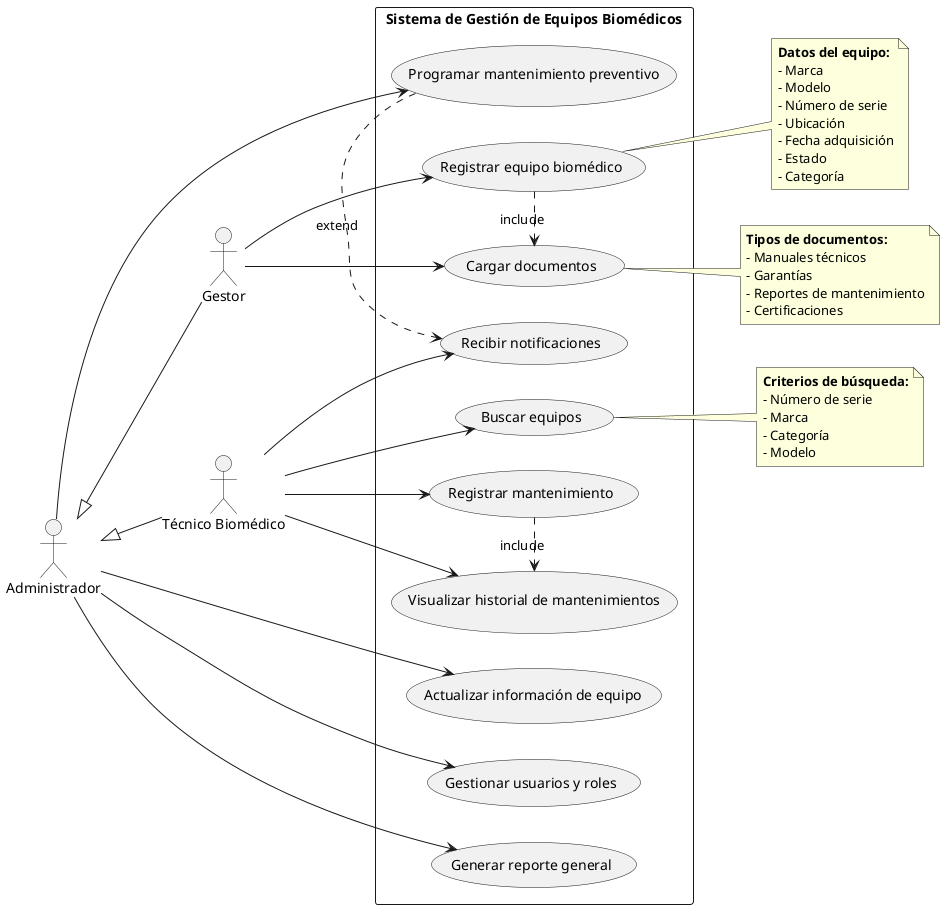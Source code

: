 @startuml
left to right direction

actor "Administrador" as Admin
actor "Gestor" as Gestor
actor "Técnico Biomédico" as Tecnico

Admin <|-- Gestor
Admin <|-- Tecnico

rectangle "Sistema de Gestión de Equipos Biomédicos" {
  usecase "Registrar equipo biomédico" as UC1
  usecase "Buscar equipos" as UC2
  usecase "Registrar mantenimiento" as UC3
  usecase "Actualizar información de equipo" as UC4
  usecase "Cargar documentos" as UC5
  usecase "Programar mantenimiento preventivo" as UC6
  usecase "Recibir notificaciones" as UC7
  usecase "Gestionar usuarios y roles" as UC8
  usecase "Visualizar historial de mantenimientos" as UC9
  usecase "Generar reporte general" as UC10

  UC1 .> UC5 : include
  UC3 .> UC9 : include
  UC6 .> UC7 : extend
}

Gestor --> UC1
Gestor --> UC5

Tecnico --> UC2
Tecnico --> UC3
Tecnico --> UC7
Tecnico --> UC9

Admin --> UC4
Admin --> UC6
Admin --> UC8
Admin --> UC10

note right of UC1
  **Datos del equipo:**
  - Marca
  - Modelo
  - Número de serie
  - Ubicación
  - Fecha adquisición
  - Estado
  - Categoría
end note

note right of UC2
  **Criterios de búsqueda:**
  - Número de serie
  - Marca
  - Categoría
  - Modelo
end note

note right of UC5
  **Tipos de documentos:**
  - Manuales técnicos
  - Garantías
  - Reportes de mantenimiento
  - Certificaciones
end note

@enduml